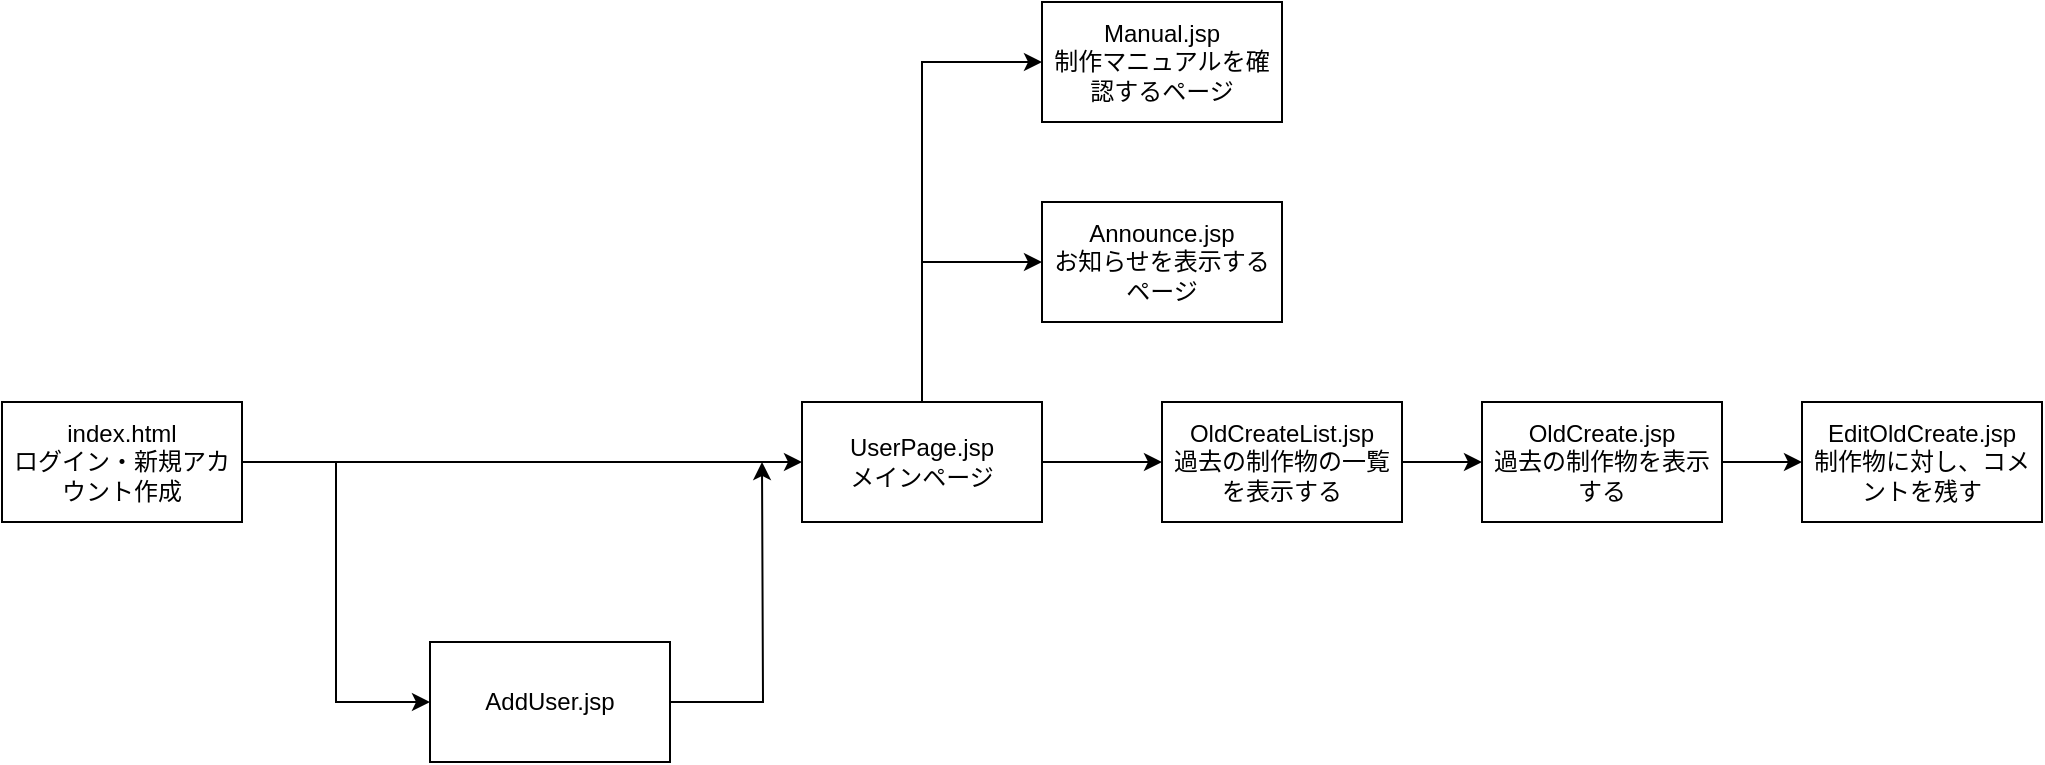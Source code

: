 <mxfile version="14.6.3" type="device" pages="4"><diagram id="LFg5x5w0styW4h9sDNbJ" name="画面遷移図"><mxGraphModel dx="1332" dy="538" grid="1" gridSize="10" guides="1" tooltips="1" connect="1" arrows="1" fold="1" page="1" pageScale="1" pageWidth="827" pageHeight="1169" math="0" shadow="0"><root><mxCell id="0"/><mxCell id="1" parent="0"/><mxCell id="UP029vHM9AVJlgXrRCG3-2" style="edgeStyle=orthogonalEdgeStyle;rounded=0;orthogonalLoop=1;jettySize=auto;html=1;" parent="1" source="UP029vHM9AVJlgXrRCG3-1" target="UP029vHM9AVJlgXrRCG3-3" edge="1"><mxGeometry relative="1" as="geometry"><mxPoint x="330" y="350" as="targetPoint"/></mxGeometry></mxCell><mxCell id="UP029vHM9AVJlgXrRCG3-5" style="edgeStyle=orthogonalEdgeStyle;rounded=0;orthogonalLoop=1;jettySize=auto;html=1;entryX=0;entryY=0.5;entryDx=0;entryDy=0;" parent="1" source="UP029vHM9AVJlgXrRCG3-1" target="UP029vHM9AVJlgXrRCG3-4" edge="1"><mxGeometry relative="1" as="geometry"/></mxCell><mxCell id="UP029vHM9AVJlgXrRCG3-1" value="index.html&lt;br&gt;ログイン・新規アカウント作成" style="rounded=0;whiteSpace=wrap;html=1;" parent="1" vertex="1"><mxGeometry x="140" y="320" width="120" height="60" as="geometry"/></mxCell><mxCell id="UP029vHM9AVJlgXrRCG3-8" style="edgeStyle=orthogonalEdgeStyle;rounded=0;orthogonalLoop=1;jettySize=auto;html=1;entryX=0;entryY=0.5;entryDx=0;entryDy=0;" parent="1" source="UP029vHM9AVJlgXrRCG3-3" target="UP029vHM9AVJlgXrRCG3-9" edge="1"><mxGeometry relative="1" as="geometry"><mxPoint x="710" y="350" as="targetPoint"/></mxGeometry></mxCell><mxCell id="UP029vHM9AVJlgXrRCG3-12" style="edgeStyle=orthogonalEdgeStyle;rounded=0;orthogonalLoop=1;jettySize=auto;html=1;entryX=0;entryY=0.5;entryDx=0;entryDy=0;" parent="1" source="UP029vHM9AVJlgXrRCG3-3" target="UP029vHM9AVJlgXrRCG3-13" edge="1"><mxGeometry relative="1" as="geometry"><mxPoint x="620" y="140" as="targetPoint"/><Array as="points"><mxPoint x="600" y="150"/></Array></mxGeometry></mxCell><mxCell id="c_1I5gO2M7NS0QQMQNr--2" style="edgeStyle=orthogonalEdgeStyle;rounded=0;orthogonalLoop=1;jettySize=auto;html=1;" edge="1" parent="1" source="UP029vHM9AVJlgXrRCG3-3" target="UP029vHM9AVJlgXrRCG3-22"><mxGeometry relative="1" as="geometry"/></mxCell><mxCell id="UP029vHM9AVJlgXrRCG3-3" value="UserPage.jsp&lt;br&gt;メインページ" style="rounded=0;whiteSpace=wrap;html=1;" parent="1" vertex="1"><mxGeometry x="540" y="320" width="120" height="60" as="geometry"/></mxCell><mxCell id="UP029vHM9AVJlgXrRCG3-6" style="edgeStyle=orthogonalEdgeStyle;rounded=0;orthogonalLoop=1;jettySize=auto;html=1;" parent="1" source="UP029vHM9AVJlgXrRCG3-4" edge="1"><mxGeometry relative="1" as="geometry"><mxPoint x="520" y="350" as="targetPoint"/></mxGeometry></mxCell><mxCell id="UP029vHM9AVJlgXrRCG3-4" value="AddUser.jsp" style="rounded=0;whiteSpace=wrap;html=1;" parent="1" vertex="1"><mxGeometry x="354" y="440" width="120" height="60" as="geometry"/></mxCell><mxCell id="UP029vHM9AVJlgXrRCG3-9" value="Announce.jsp&lt;br&gt;お知らせを表示する&lt;br&gt;ページ" style="rounded=0;whiteSpace=wrap;html=1;" parent="1" vertex="1"><mxGeometry x="660" y="220" width="120" height="60" as="geometry"/></mxCell><mxCell id="UP029vHM9AVJlgXrRCG3-13" value="Manual.jsp&lt;br&gt;制作マニュアルを確認するページ" style="rounded=0;whiteSpace=wrap;html=1;" parent="1" vertex="1"><mxGeometry x="660" y="120" width="120" height="60" as="geometry"/></mxCell><mxCell id="UP029vHM9AVJlgXrRCG3-25" value="" style="edgeStyle=orthogonalEdgeStyle;rounded=0;orthogonalLoop=1;jettySize=auto;html=1;" parent="1" source="UP029vHM9AVJlgXrRCG3-22" target="UP029vHM9AVJlgXrRCG3-24" edge="1"><mxGeometry relative="1" as="geometry"/></mxCell><mxCell id="UP029vHM9AVJlgXrRCG3-22" value="OldCreateList.jsp&lt;br&gt;過去の制作物の一覧を表示する" style="rounded=0;whiteSpace=wrap;html=1;" parent="1" vertex="1"><mxGeometry x="720" y="320" width="120" height="60" as="geometry"/></mxCell><mxCell id="c_1I5gO2M7NS0QQMQNr--5" value="" style="edgeStyle=orthogonalEdgeStyle;rounded=0;orthogonalLoop=1;jettySize=auto;html=1;" edge="1" parent="1" source="UP029vHM9AVJlgXrRCG3-24" target="c_1I5gO2M7NS0QQMQNr--4"><mxGeometry relative="1" as="geometry"/></mxCell><mxCell id="UP029vHM9AVJlgXrRCG3-24" value="OldCreate.jsp&lt;br&gt;過去の制作物を表示する" style="rounded=0;whiteSpace=wrap;html=1;" parent="1" vertex="1"><mxGeometry x="880" y="320" width="120" height="60" as="geometry"/></mxCell><mxCell id="c_1I5gO2M7NS0QQMQNr--4" value="EditOldCreate.jsp&lt;br&gt;制作物に対し、コメントを残す" style="rounded=0;whiteSpace=wrap;html=1;" vertex="1" parent="1"><mxGeometry x="1040" y="320" width="120" height="60" as="geometry"/></mxCell></root></mxGraphModel></diagram><diagram id="ZUitTpbaYkOYMnmlagxY" name="ログイン"><mxGraphModel dx="1332" dy="538" grid="1" gridSize="10" guides="1" tooltips="1" connect="1" arrows="1" fold="1" page="1" pageScale="1" pageWidth="827" pageHeight="1169" math="0" shadow="0"><root><mxCell id="0TlVoqlwwYIM6Cv0JpzY-0"/><mxCell id="0TlVoqlwwYIM6Cv0JpzY-1" parent="0TlVoqlwwYIM6Cv0JpzY-0"/><mxCell id="wharel9ggOzuYH7L_fuh-2" value="" style="edgeStyle=orthogonalEdgeStyle;rounded=0;orthogonalLoop=1;jettySize=auto;html=1;" edge="1" parent="0TlVoqlwwYIM6Cv0JpzY-1" source="WlMuqbWOL6SeueXGx9mD-0" target="RNmslzIgKTfl5b6rAzCY-3"><mxGeometry relative="1" as="geometry"><mxPoint x="250" y="190" as="targetPoint"/></mxGeometry></mxCell><mxCell id="WlMuqbWOL6SeueXGx9mD-0" value="index.html" style="rounded=1;whiteSpace=wrap;html=1;" vertex="1" parent="0TlVoqlwwYIM6Cv0JpzY-1"><mxGeometry x="190" y="50" width="120" height="60" as="geometry"/></mxCell><mxCell id="RNmslzIgKTfl5b6rAzCY-0" value="ログイン&lt;br&gt;ボタン&lt;br&gt;id,password" style="text;html=1;strokeColor=none;fillColor=none;align=center;verticalAlign=middle;whiteSpace=wrap;rounded=0;" vertex="1" parent="0TlVoqlwwYIM6Cv0JpzY-1"><mxGeometry x="260" y="120" width="80" height="50" as="geometry"/></mxCell><mxCell id="RNmslzIgKTfl5b6rAzCY-5" value="" style="edgeStyle=orthogonalEdgeStyle;rounded=0;orthogonalLoop=1;jettySize=auto;html=1;" edge="1" parent="0TlVoqlwwYIM6Cv0JpzY-1" source="RNmslzIgKTfl5b6rAzCY-1" target="RNmslzIgKTfl5b6rAzCY-3"><mxGeometry relative="1" as="geometry"><Array as="points"><mxPoint x="380" y="250"/><mxPoint x="380" y="250"/></Array></mxGeometry></mxCell><mxCell id="RNmslzIgKTfl5b6rAzCY-1" value="id,passwordを&lt;br&gt;基にアカウントを&lt;br&gt;検索" style="shape=parallelogram;perimeter=parallelogramPerimeter;whiteSpace=wrap;html=1;fixedSize=1;" vertex="1" parent="0TlVoqlwwYIM6Cv0JpzY-1"><mxGeometry x="420" y="190" width="146" height="80" as="geometry"/></mxCell><mxCell id="RNmslzIgKTfl5b6rAzCY-4" value="" style="edgeStyle=orthogonalEdgeStyle;rounded=0;orthogonalLoop=1;jettySize=auto;html=1;" edge="1" parent="0TlVoqlwwYIM6Cv0JpzY-1" source="RNmslzIgKTfl5b6rAzCY-3" target="RNmslzIgKTfl5b6rAzCY-1"><mxGeometry relative="1" as="geometry"><Array as="points"><mxPoint x="410" y="210"/><mxPoint x="410" y="210"/></Array></mxGeometry></mxCell><mxCell id="RNmslzIgKTfl5b6rAzCY-6" style="edgeStyle=orthogonalEdgeStyle;rounded=0;orthogonalLoop=1;jettySize=auto;html=1;entryX=0;entryY=0.5;entryDx=0;entryDy=0;" edge="1" parent="0TlVoqlwwYIM6Cv0JpzY-1" source="RNmslzIgKTfl5b6rAzCY-3" target="WlMuqbWOL6SeueXGx9mD-0"><mxGeometry relative="1" as="geometry"><mxPoint x="160" y="220" as="targetPoint"/><Array as="points"><mxPoint x="150" y="220"/><mxPoint x="150" y="80"/></Array></mxGeometry></mxCell><mxCell id="RNmslzIgKTfl5b6rAzCY-8" style="edgeStyle=orthogonalEdgeStyle;rounded=0;orthogonalLoop=1;jettySize=auto;html=1;" edge="1" parent="0TlVoqlwwYIM6Cv0JpzY-1" source="RNmslzIgKTfl5b6rAzCY-3" target="RNmslzIgKTfl5b6rAzCY-9"><mxGeometry relative="1" as="geometry"><mxPoint x="250" y="290" as="targetPoint"/></mxGeometry></mxCell><mxCell id="RNmslzIgKTfl5b6rAzCY-3" value="AccountManager&lt;br&gt;Servlet" style="rounded=0;whiteSpace=wrap;html=1;" vertex="1" parent="0TlVoqlwwYIM6Cv0JpzY-1"><mxGeometry x="190" y="190" width="120" height="80" as="geometry"/></mxCell><mxCell id="RNmslzIgKTfl5b6rAzCY-7" value="Accountなし&lt;br&gt;エラーメッセージ&lt;br&gt;「アカウントなし」" style="text;html=1;strokeColor=none;fillColor=none;align=center;verticalAlign=middle;whiteSpace=wrap;rounded=0;" vertex="1" parent="0TlVoqlwwYIM6Cv0JpzY-1"><mxGeometry x="20" y="110" width="120" height="40" as="geometry"/></mxCell><mxCell id="RNmslzIgKTfl5b6rAzCY-9" value="UserPage.jsp" style="rounded=1;whiteSpace=wrap;html=1;" vertex="1" parent="0TlVoqlwwYIM6Cv0JpzY-1"><mxGeometry x="190" y="380" width="120" height="60" as="geometry"/></mxCell><mxCell id="sTefeitXgE8DVA7vFi0M-0" value="Accountあり&lt;br&gt;ログイン成功&lt;br&gt;セッションスコープ&lt;br&gt;Account保存" style="text;html=1;strokeColor=none;fillColor=none;align=center;verticalAlign=middle;whiteSpace=wrap;rounded=0;" vertex="1" parent="0TlVoqlwwYIM6Cv0JpzY-1"><mxGeometry x="110" y="310" width="140" height="50" as="geometry"/></mxCell><mxCell id="sTefeitXgE8DVA7vFi0M-1" value="Ａccount" style="text;html=1;strokeColor=none;fillColor=none;align=center;verticalAlign=middle;whiteSpace=wrap;rounded=0;" vertex="1" parent="0TlVoqlwwYIM6Cv0JpzY-1"><mxGeometry x="340" y="260" width="60" height="20" as="geometry"/></mxCell><mxCell id="sTefeitXgE8DVA7vFi0M-2" value="id,password" style="text;html=1;strokeColor=none;fillColor=none;align=center;verticalAlign=middle;whiteSpace=wrap;rounded=0;" vertex="1" parent="0TlVoqlwwYIM6Cv0JpzY-1"><mxGeometry x="330" y="180" width="80" height="20" as="geometry"/></mxCell></root></mxGraphModel></diagram><diagram id="uP67Obs_QQbo-_8bCWGQ" name="ログアウト"><mxGraphModel dx="1332" dy="538" grid="1" gridSize="10" guides="1" tooltips="1" connect="1" arrows="1" fold="1" page="1" pageScale="1" pageWidth="827" pageHeight="1169" math="0" shadow="0"><root><mxCell id="5EOjhNxiUYBB9I7qB94Z-0"/><mxCell id="5EOjhNxiUYBB9I7qB94Z-1" parent="5EOjhNxiUYBB9I7qB94Z-0"/><mxCell id="jFwIG2zqiULB6DkDsb7o-3" style="edgeStyle=orthogonalEdgeStyle;rounded=0;orthogonalLoop=1;jettySize=auto;html=1;" edge="1" parent="5EOjhNxiUYBB9I7qB94Z-1" source="jFwIG2zqiULB6DkDsb7o-0" target="jFwIG2zqiULB6DkDsb7o-4"><mxGeometry relative="1" as="geometry"><mxPoint x="130" y="150" as="targetPoint"/></mxGeometry></mxCell><mxCell id="jFwIG2zqiULB6DkDsb7o-0" value="UserPage.jsp" style="rounded=1;whiteSpace=wrap;html=1;" vertex="1" parent="5EOjhNxiUYBB9I7qB94Z-1"><mxGeometry x="70" y="40" width="120" height="60" as="geometry"/></mxCell><mxCell id="7BtFTUeYiURfC0rmckW8-0" style="edgeStyle=orthogonalEdgeStyle;rounded=0;orthogonalLoop=1;jettySize=auto;html=1;" edge="1" parent="5EOjhNxiUYBB9I7qB94Z-1" source="jFwIG2zqiULB6DkDsb7o-4" target="C_YPDs1ogKUCrh7hg809-0"><mxGeometry relative="1" as="geometry"><mxPoint x="130" y="260" as="targetPoint"/></mxGeometry></mxCell><mxCell id="jFwIG2zqiULB6DkDsb7o-4" value="LogoutServlet" style="rounded=0;whiteSpace=wrap;html=1;" vertex="1" parent="5EOjhNxiUYBB9I7qB94Z-1"><mxGeometry x="70" y="150" width="120" height="60" as="geometry"/></mxCell><mxCell id="C_YPDs1ogKUCrh7hg809-0" value="index.jsp" style="rounded=1;whiteSpace=wrap;html=1;" vertex="1" parent="5EOjhNxiUYBB9I7qB94Z-1"><mxGeometry x="70" y="270" width="120" height="60" as="geometry"/></mxCell><mxCell id="C_YPDs1ogKUCrh7hg809-1" value="セッションスコープ&lt;br&gt;破棄" style="text;html=1;strokeColor=none;fillColor=none;align=center;verticalAlign=middle;whiteSpace=wrap;rounded=0;" vertex="1" parent="5EOjhNxiUYBB9I7qB94Z-1"><mxGeometry x="140" y="220" width="130" height="40" as="geometry"/></mxCell></root></mxGraphModel></diagram><diagram id="MqvLvZrMQW7sAhCQArAB" name="アカウント作成"><mxGraphModel dx="1332" dy="538" grid="1" gridSize="10" guides="1" tooltips="1" connect="1" arrows="1" fold="1" page="1" pageScale="1" pageWidth="827" pageHeight="1169" math="0" shadow="0"><root><mxCell id="PgV2f5nfi9GtuxPKGFBu-0"/><mxCell id="PgV2f5nfi9GtuxPKGFBu-1" parent="PgV2f5nfi9GtuxPKGFBu-0"/></root></mxGraphModel></diagram></mxfile>